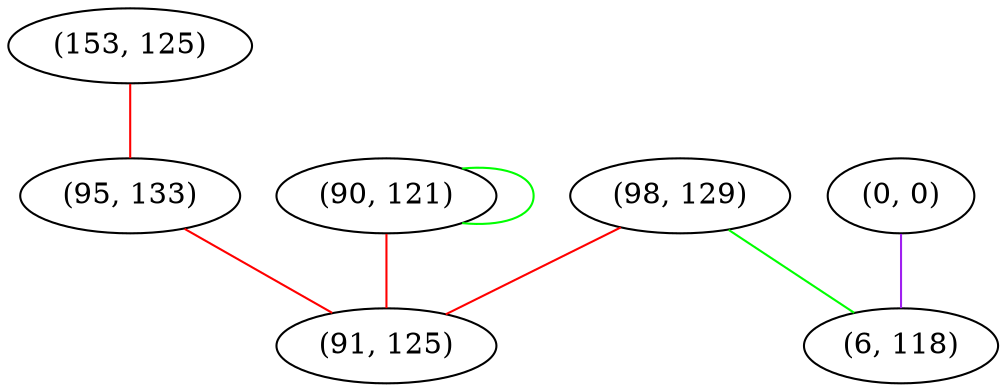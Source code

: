 graph "" {
"(153, 125)";
"(0, 0)";
"(95, 133)";
"(98, 129)";
"(6, 118)";
"(90, 121)";
"(91, 125)";
"(153, 125)" -- "(95, 133)"  [color=red, key=0, weight=1];
"(0, 0)" -- "(6, 118)"  [color=purple, key=0, weight=4];
"(95, 133)" -- "(91, 125)"  [color=red, key=0, weight=1];
"(98, 129)" -- "(91, 125)"  [color=red, key=0, weight=1];
"(98, 129)" -- "(6, 118)"  [color=green, key=0, weight=2];
"(90, 121)" -- "(90, 121)"  [color=green, key=0, weight=2];
"(90, 121)" -- "(91, 125)"  [color=red, key=0, weight=1];
}
